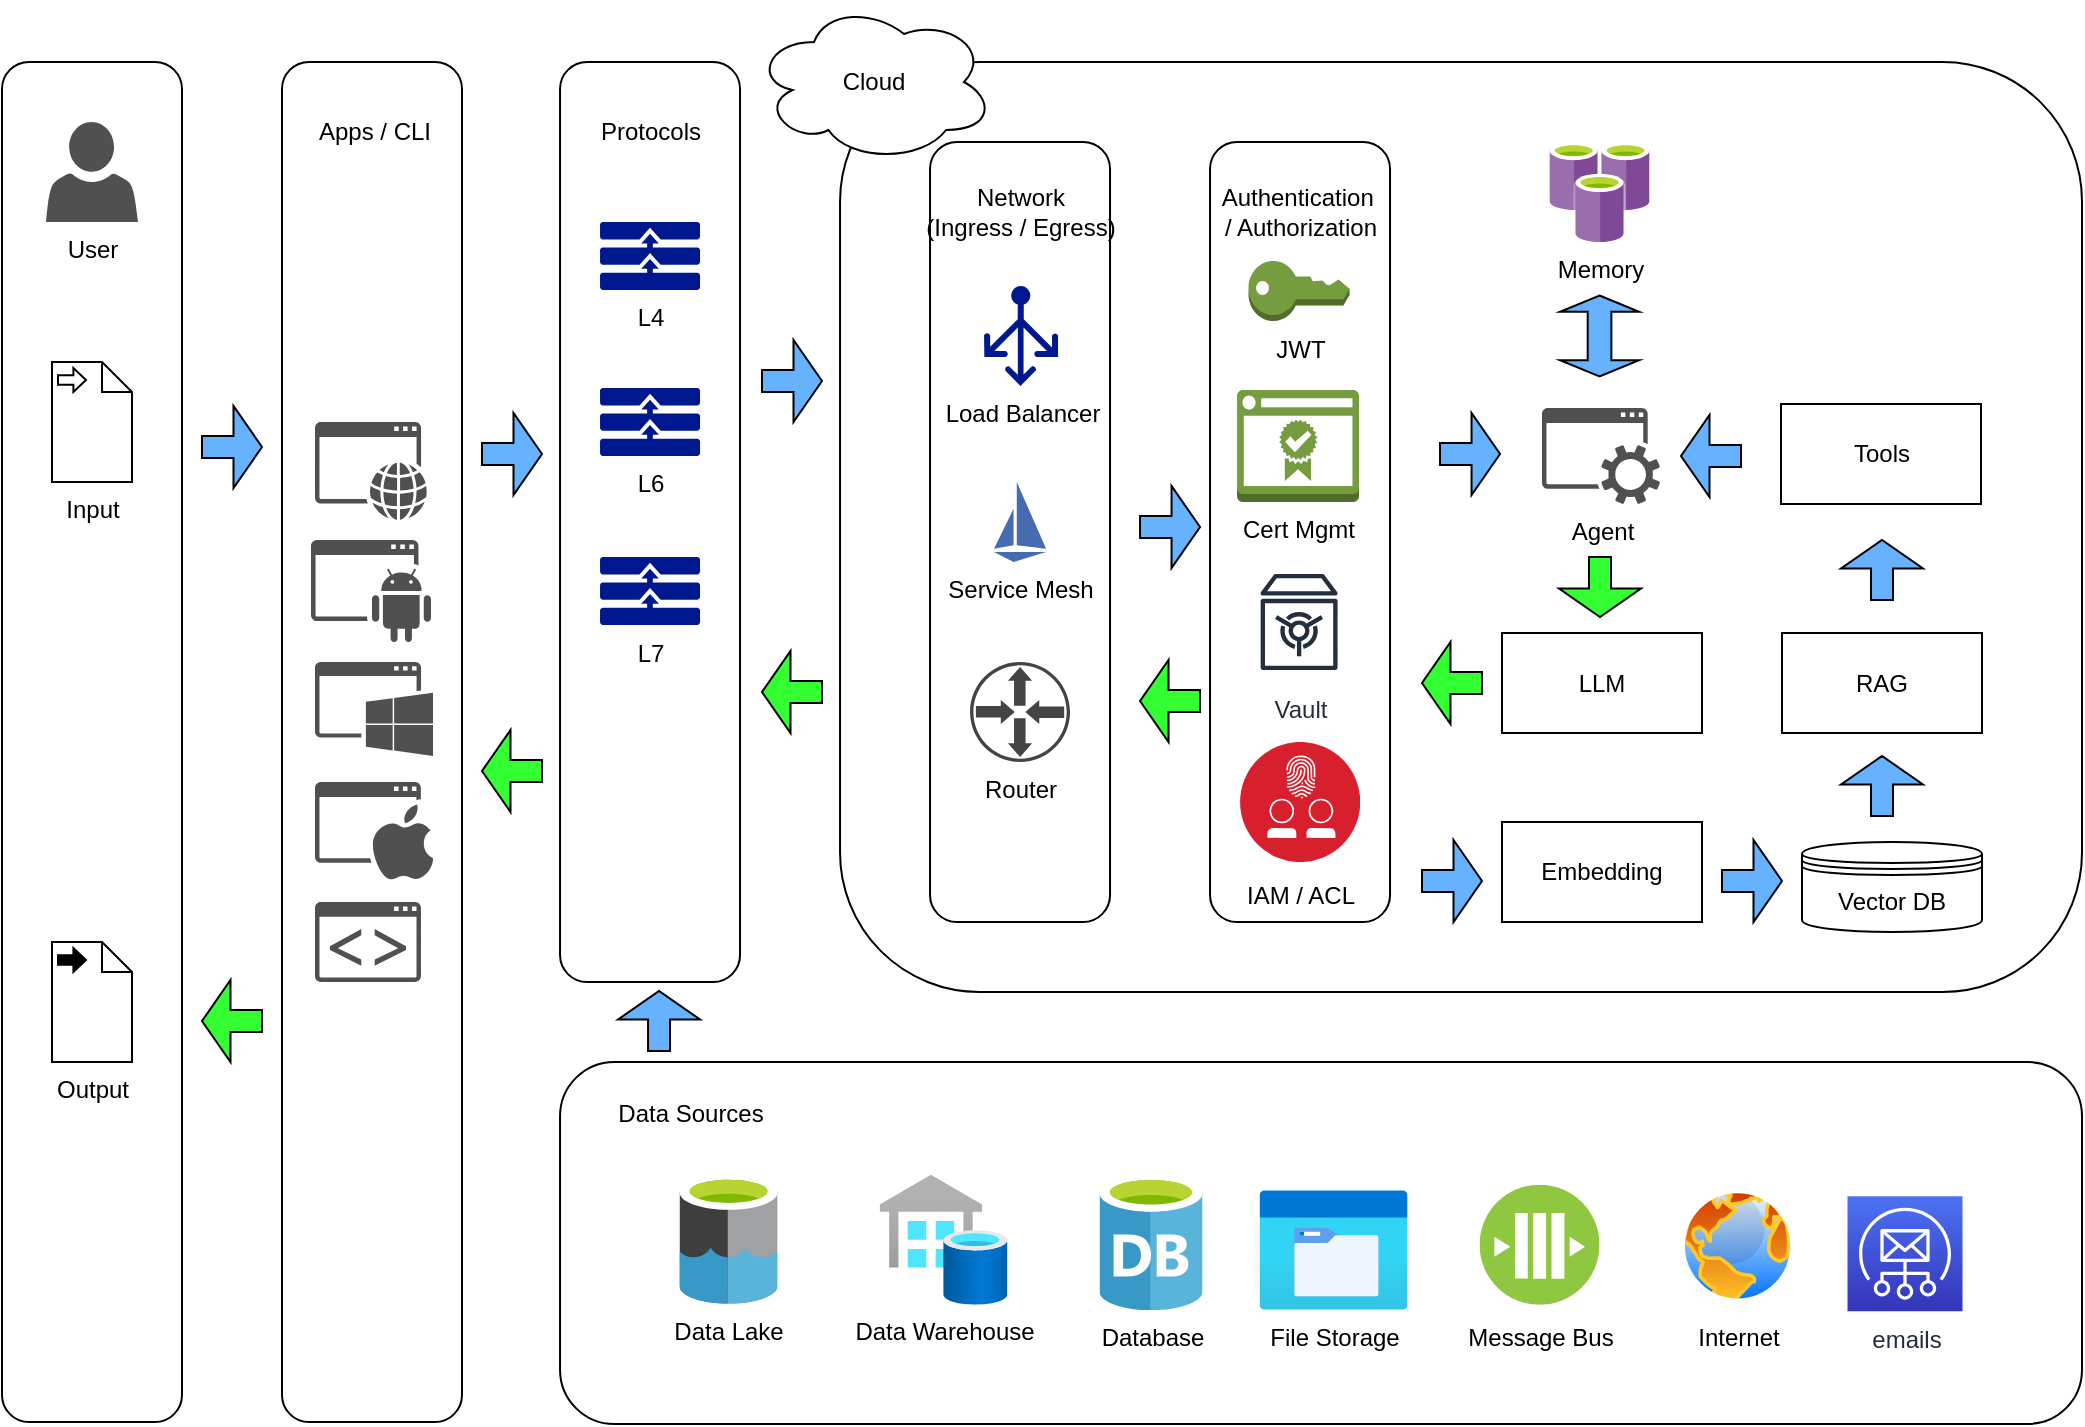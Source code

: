 <mxfile version="24.2.5" type="device">
  <diagram name="Page-1" id="ShMDCKniUP-cdcsQFPmj">
    <mxGraphModel dx="1114" dy="775" grid="1" gridSize="10" guides="1" tooltips="1" connect="1" arrows="1" fold="1" page="1" pageScale="1" pageWidth="850" pageHeight="1100" math="0" shadow="0">
      <root>
        <mxCell id="0" />
        <mxCell id="1" parent="0" />
        <mxCell id="YrfqTWabhQCqnrUzDYz0-15" value="" style="rounded=1;whiteSpace=wrap;html=1;" vertex="1" parent="1">
          <mxGeometry x="160" y="40" width="90" height="680" as="geometry" />
        </mxCell>
        <mxCell id="YrfqTWabhQCqnrUzDYz0-1" value="" style="rounded=1;whiteSpace=wrap;html=1;" vertex="1" parent="1">
          <mxGeometry x="20" y="40" width="90" height="680" as="geometry" />
        </mxCell>
        <mxCell id="YrfqTWabhQCqnrUzDYz0-5" value="User" style="sketch=0;pointerEvents=1;shadow=0;dashed=0;html=1;strokeColor=none;fillColor=#505050;labelPosition=center;verticalLabelPosition=bottom;verticalAlign=top;outlineConnect=0;align=center;shape=mxgraph.office.users.user;" vertex="1" parent="1">
          <mxGeometry x="42" y="70" width="46" height="50" as="geometry" />
        </mxCell>
        <mxCell id="YrfqTWabhQCqnrUzDYz0-6" value="Input" style="shape=mxgraph.bpmn.data;labelPosition=center;verticalLabelPosition=bottom;align=center;verticalAlign=top;size=15;html=1;bpmnTransferType=input;" vertex="1" parent="1">
          <mxGeometry x="45" y="190" width="40" height="60" as="geometry" />
        </mxCell>
        <mxCell id="YrfqTWabhQCqnrUzDYz0-7" value="Output" style="shape=mxgraph.bpmn.data;labelPosition=center;verticalLabelPosition=bottom;align=center;verticalAlign=top;size=15;html=1;bpmnTransferType=output;" vertex="1" parent="1">
          <mxGeometry x="45" y="480" width="40" height="60" as="geometry" />
        </mxCell>
        <mxCell id="YrfqTWabhQCqnrUzDYz0-8" value="" style="rounded=1;whiteSpace=wrap;html=1;" vertex="1" parent="1">
          <mxGeometry x="439.02" y="40" width="620.98" height="465" as="geometry" />
        </mxCell>
        <mxCell id="YrfqTWabhQCqnrUzDYz0-9" value="Agent" style="sketch=0;pointerEvents=1;shadow=0;dashed=0;html=1;strokeColor=none;fillColor=#505050;labelPosition=center;verticalLabelPosition=bottom;verticalAlign=top;outlineConnect=0;align=center;shape=mxgraph.office.concepts.service_application;" vertex="1" parent="1">
          <mxGeometry x="790" y="213" width="59" height="48" as="geometry" />
        </mxCell>
        <mxCell id="YrfqTWabhQCqnrUzDYz0-10" value="" style="sketch=0;pointerEvents=1;shadow=0;dashed=0;html=1;strokeColor=none;fillColor=#505050;labelPosition=center;verticalLabelPosition=bottom;verticalAlign=top;outlineConnect=0;align=center;shape=mxgraph.office.concepts.application_android;" vertex="1" parent="1">
          <mxGeometry x="174.5" y="279" width="60" height="51" as="geometry" />
        </mxCell>
        <mxCell id="YrfqTWabhQCqnrUzDYz0-11" value="" style="sketch=0;pointerEvents=1;shadow=0;dashed=0;html=1;strokeColor=none;fillColor=#505050;labelPosition=center;verticalLabelPosition=bottom;verticalAlign=top;outlineConnect=0;align=center;shape=mxgraph.office.concepts.application_web;" vertex="1" parent="1">
          <mxGeometry x="176.5" y="220" width="56" height="49" as="geometry" />
        </mxCell>
        <mxCell id="YrfqTWabhQCqnrUzDYz0-12" value="" style="sketch=0;pointerEvents=1;shadow=0;dashed=0;html=1;strokeColor=none;fillColor=#505050;labelPosition=center;verticalLabelPosition=bottom;verticalAlign=top;outlineConnect=0;align=center;shape=mxgraph.office.concepts.application_windows;" vertex="1" parent="1">
          <mxGeometry x="176.5" y="340" width="59" height="47" as="geometry" />
        </mxCell>
        <mxCell id="YrfqTWabhQCqnrUzDYz0-13" value="" style="sketch=0;pointerEvents=1;shadow=0;dashed=0;html=1;strokeColor=none;fillColor=#505050;labelPosition=center;verticalLabelPosition=bottom;verticalAlign=top;outlineConnect=0;align=center;shape=mxgraph.office.concepts.application_ios;" vertex="1" parent="1">
          <mxGeometry x="176.5" y="400" width="59" height="49" as="geometry" />
        </mxCell>
        <mxCell id="YrfqTWabhQCqnrUzDYz0-14" value="" style="sketch=0;pointerEvents=1;shadow=0;dashed=0;html=1;strokeColor=none;fillColor=#505050;labelPosition=center;verticalLabelPosition=bottom;verticalAlign=top;outlineConnect=0;align=center;shape=mxgraph.office.communications.ucwa_application;" vertex="1" parent="1">
          <mxGeometry x="176.5" y="460" width="53" height="40" as="geometry" />
        </mxCell>
        <mxCell id="YrfqTWabhQCqnrUzDYz0-16" value="Apps / CLI" style="text;html=1;align=center;verticalAlign=middle;resizable=0;points=[];autosize=1;strokeColor=none;fillColor=none;" vertex="1" parent="1">
          <mxGeometry x="166" y="60" width="80" height="30" as="geometry" />
        </mxCell>
        <mxCell id="YrfqTWabhQCqnrUzDYz0-17" value="Cloud" style="ellipse;shape=cloud;whiteSpace=wrap;html=1;" vertex="1" parent="1">
          <mxGeometry x="396.02" y="10" width="120" height="80" as="geometry" />
        </mxCell>
        <mxCell id="YrfqTWabhQCqnrUzDYz0-18" value="" style="rounded=1;whiteSpace=wrap;html=1;" vertex="1" parent="1">
          <mxGeometry x="299.02" y="540" width="760.98" height="181" as="geometry" />
        </mxCell>
        <mxCell id="YrfqTWabhQCqnrUzDYz0-20" value="Data Sources" style="text;html=1;align=center;verticalAlign=middle;resizable=0;points=[];autosize=1;strokeColor=none;fillColor=none;" vertex="1" parent="1">
          <mxGeometry x="314.02" y="551" width="100" height="30" as="geometry" />
        </mxCell>
        <mxCell id="YrfqTWabhQCqnrUzDYz0-22" value="Data Lake" style="image;sketch=0;aspect=fixed;html=1;points=[];align=center;fontSize=12;image=img/lib/mscae/Data_Lake.svg;" vertex="1" parent="1">
          <mxGeometry x="358.77" y="596.38" width="49.02" height="64.5" as="geometry" />
        </mxCell>
        <mxCell id="YrfqTWabhQCqnrUzDYz0-23" value="Data Warehouse" style="image;aspect=fixed;html=1;points=[];align=center;fontSize=12;image=img/lib/azure2/integration/SQL_Data_Warehouses.svg;" vertex="1" parent="1">
          <mxGeometry x="458.77" y="596.38" width="64" height="65" as="geometry" />
        </mxCell>
        <mxCell id="YrfqTWabhQCqnrUzDYz0-25" value="Database" style="image;sketch=0;aspect=fixed;html=1;points=[];align=center;fontSize=12;image=img/lib/mscae/Database_General.svg;" vertex="1" parent="1">
          <mxGeometry x="568.77" y="596.38" width="51.46" height="67.71" as="geometry" />
        </mxCell>
        <mxCell id="YrfqTWabhQCqnrUzDYz0-26" value="File Storage" style="image;aspect=fixed;html=1;points=[];align=center;fontSize=12;image=img/lib/azure2/general/Storage_Azure_Files.svg;" vertex="1" parent="1">
          <mxGeometry x="648.77" y="603.97" width="74" height="60.13" as="geometry" />
        </mxCell>
        <mxCell id="YrfqTWabhQCqnrUzDYz0-32" value="&lt;font color=&quot;#000000&quot;&gt;Message Bus&lt;/font&gt;" style="image;aspect=fixed;perimeter=ellipsePerimeter;html=1;align=center;shadow=0;dashed=0;fontColor=#4277BB;labelBackgroundColor=default;fontSize=12;spacingTop=3;image=img/lib/ibm/blockchain/message_bus.svg;" vertex="1" parent="1">
          <mxGeometry x="758.77" y="601.38" width="60" height="60" as="geometry" />
        </mxCell>
        <mxCell id="YrfqTWabhQCqnrUzDYz0-34" value="" style="rounded=1;whiteSpace=wrap;html=1;" vertex="1" parent="1">
          <mxGeometry x="299.02" y="40" width="90" height="460" as="geometry" />
        </mxCell>
        <mxCell id="YrfqTWabhQCqnrUzDYz0-35" value="Protocols" style="text;html=1;align=center;verticalAlign=middle;resizable=0;points=[];autosize=1;strokeColor=none;fillColor=none;" vertex="1" parent="1">
          <mxGeometry x="309.02" y="60" width="70" height="30" as="geometry" />
        </mxCell>
        <mxCell id="YrfqTWabhQCqnrUzDYz0-36" value="L4" style="sketch=0;aspect=fixed;pointerEvents=1;shadow=0;dashed=0;html=1;strokeColor=none;labelPosition=center;verticalLabelPosition=bottom;verticalAlign=top;align=center;fillColor=#00188D;shape=mxgraph.mscae.enterprise.protocol_stack" vertex="1" parent="1">
          <mxGeometry x="319.02" y="120" width="50" height="34" as="geometry" />
        </mxCell>
        <mxCell id="YrfqTWabhQCqnrUzDYz0-37" value="L6" style="sketch=0;aspect=fixed;pointerEvents=1;shadow=0;dashed=0;html=1;strokeColor=none;labelPosition=center;verticalLabelPosition=bottom;verticalAlign=top;align=center;fillColor=#00188D;shape=mxgraph.mscae.enterprise.protocol_stack" vertex="1" parent="1">
          <mxGeometry x="319.02" y="203" width="50" height="34" as="geometry" />
        </mxCell>
        <mxCell id="YrfqTWabhQCqnrUzDYz0-38" value="L7" style="sketch=0;aspect=fixed;pointerEvents=1;shadow=0;dashed=0;html=1;strokeColor=none;labelPosition=center;verticalLabelPosition=bottom;verticalAlign=top;align=center;fillColor=#00188D;shape=mxgraph.mscae.enterprise.protocol_stack" vertex="1" parent="1">
          <mxGeometry x="319.02" y="287.5" width="50" height="34" as="geometry" />
        </mxCell>
        <mxCell id="YrfqTWabhQCqnrUzDYz0-39" value="" style="rounded=1;whiteSpace=wrap;html=1;" vertex="1" parent="1">
          <mxGeometry x="484.02" y="80" width="90" height="390" as="geometry" />
        </mxCell>
        <mxCell id="YrfqTWabhQCqnrUzDYz0-40" value="Network&lt;div&gt;(Ingress / Egress)&lt;/div&gt;" style="text;html=1;align=center;verticalAlign=middle;resizable=0;points=[];autosize=1;strokeColor=none;fillColor=none;" vertex="1" parent="1">
          <mxGeometry x="469.02" y="95" width="120" height="40" as="geometry" />
        </mxCell>
        <mxCell id="YrfqTWabhQCqnrUzDYz0-41" value="Load Balancer" style="sketch=0;aspect=fixed;pointerEvents=1;shadow=0;dashed=0;html=1;strokeColor=none;labelPosition=center;verticalLabelPosition=bottom;verticalAlign=top;align=center;fillColor=#00188D;shape=mxgraph.azure.load_balancer_generic" vertex="1" parent="1">
          <mxGeometry x="511.02" y="152" width="37" height="50" as="geometry" />
        </mxCell>
        <mxCell id="YrfqTWabhQCqnrUzDYz0-42" value="Service Mesh" style="editableCssRules=.*;html=1;shape=image;verticalLabelPosition=bottom;labelBackgroundColor=#ffffff;verticalAlign=top;aspect=fixed;imageAspect=0;image=data:image/svg+xml,PHN2ZyB4bWxucz0iaHR0cDovL3d3dy53My5vcmcvMjAwMC9zdmciIHhtbG5zOnY9Imh0dHBzOi8vdmVjdGEuaW8vbmFubyIgd2lkdGg9IjE2MCIgaGVpZ2h0PSIyNDAiIHZpZXdCb3g9IjAgMCAxNjAgMjQwIj4mI3hhOwk8c3R5bGUgdHlwZT0idGV4dC9jc3MiPiYjeGE7CS5zdDB7ZmlsbDojNDY2YmIwO30mI3hhOwk8L3N0eWxlPiYjeGE7CTxwYXRoIGNsYXNzPSJzdDAiIGQ9Ik02MCAyNDBMMCAyMTBoMTYwem0wLTE2MEwwIDIwMGw2MC0xMHpNNzAgMHYxOTBsOTAgMTB6Ii8+JiN4YTs8L3N2Zz4=;fontColor=default;" vertex="1" parent="1">
          <mxGeometry x="516.02" y="250" width="26" height="40" as="geometry" />
        </mxCell>
        <mxCell id="YrfqTWabhQCqnrUzDYz0-43" value="Router" style="sketch=0;pointerEvents=1;shadow=0;dashed=0;html=1;strokeColor=none;fillColor=#434445;aspect=fixed;labelPosition=center;verticalLabelPosition=bottom;verticalAlign=top;align=center;outlineConnect=0;shape=mxgraph.vvd.physical_upstream_router;" vertex="1" parent="1">
          <mxGeometry x="504.02" y="340" width="50" height="50" as="geometry" />
        </mxCell>
        <mxCell id="YrfqTWabhQCqnrUzDYz0-44" value="" style="rounded=1;whiteSpace=wrap;html=1;" vertex="1" parent="1">
          <mxGeometry x="624.02" y="80" width="90" height="390" as="geometry" />
        </mxCell>
        <mxCell id="YrfqTWabhQCqnrUzDYz0-45" value="Authentication&amp;nbsp;&lt;div&gt;/ Authorization&lt;/div&gt;" style="text;html=1;align=center;verticalAlign=middle;resizable=0;points=[];autosize=1;strokeColor=none;fillColor=none;" vertex="1" parent="1">
          <mxGeometry x="619.02" y="95" width="100" height="40" as="geometry" />
        </mxCell>
        <mxCell id="YrfqTWabhQCqnrUzDYz0-46" value="JWT" style="outlineConnect=0;dashed=0;verticalLabelPosition=bottom;verticalAlign=top;align=center;html=1;shape=mxgraph.aws3.add_on;fillColor=#759C3E;gradientColor=none;" vertex="1" parent="1">
          <mxGeometry x="643.27" y="139.5" width="50.5" height="30" as="geometry" />
        </mxCell>
        <mxCell id="YrfqTWabhQCqnrUzDYz0-47" value="Cert Mgmt" style="outlineConnect=0;dashed=0;verticalLabelPosition=bottom;verticalAlign=top;align=center;html=1;shape=mxgraph.aws3.certificate_manager_2;fillColor=#759C3E;gradientColor=none;" vertex="1" parent="1">
          <mxGeometry x="637.52" y="204" width="61" height="56" as="geometry" />
        </mxCell>
        <mxCell id="YrfqTWabhQCqnrUzDYz0-48" value="Vault" style="sketch=0;outlineConnect=0;fontColor=#232F3E;gradientColor=none;strokeColor=#232F3E;fillColor=#ffffff;dashed=0;verticalLabelPosition=bottom;verticalAlign=top;align=center;html=1;fontSize=12;fontStyle=0;aspect=fixed;shape=mxgraph.aws4.resourceIcon;resIcon=mxgraph.aws4.vault;" vertex="1" parent="1">
          <mxGeometry x="638.52" y="290" width="60" height="60" as="geometry" />
        </mxCell>
        <mxCell id="YrfqTWabhQCqnrUzDYz0-49" value="&lt;font color=&quot;#000000&quot;&gt;IAM / ACL&lt;/font&gt;" style="image;aspect=fixed;perimeter=ellipsePerimeter;html=1;align=center;shadow=0;dashed=0;fontColor=#4277BB;labelBackgroundColor=default;fontSize=12;spacingTop=3;image=img/lib/ibm/security/identity_access_management.svg;" vertex="1" parent="1">
          <mxGeometry x="639.02" y="380" width="60" height="60" as="geometry" />
        </mxCell>
        <mxCell id="YrfqTWabhQCqnrUzDYz0-52" value="Vector DB" style="shape=datastore;whiteSpace=wrap;html=1;" vertex="1" parent="1">
          <mxGeometry x="920" y="430" width="90" height="45" as="geometry" />
        </mxCell>
        <mxCell id="YrfqTWabhQCqnrUzDYz0-53" value="Embedding" style="html=1;dashed=0;whiteSpace=wrap;" vertex="1" parent="1">
          <mxGeometry x="770" y="420" width="100" height="50" as="geometry" />
        </mxCell>
        <mxCell id="YrfqTWabhQCqnrUzDYz0-54" value="Memory" style="image;sketch=0;aspect=fixed;html=1;points=[];align=center;fontSize=12;image=img/lib/mscae/Azure_Cache_for_Redis.svg;" vertex="1" parent="1">
          <mxGeometry x="793.77" y="80" width="50" height="50" as="geometry" />
        </mxCell>
        <mxCell id="YrfqTWabhQCqnrUzDYz0-55" value="RAG" style="html=1;dashed=0;whiteSpace=wrap;" vertex="1" parent="1">
          <mxGeometry x="910" y="325.5" width="100" height="50" as="geometry" />
        </mxCell>
        <mxCell id="YrfqTWabhQCqnrUzDYz0-56" value="LLM" style="html=1;dashed=0;whiteSpace=wrap;" vertex="1" parent="1">
          <mxGeometry x="770" y="325.5" width="100" height="50" as="geometry" />
        </mxCell>
        <mxCell id="YrfqTWabhQCqnrUzDYz0-57" value="Tools" style="html=1;dashed=0;whiteSpace=wrap;" vertex="1" parent="1">
          <mxGeometry x="909.5" y="211" width="100" height="50" as="geometry" />
        </mxCell>
        <mxCell id="YrfqTWabhQCqnrUzDYz0-60" value="" style="shape=singleArrow;whiteSpace=wrap;html=1;arrowWidth=0.268;arrowSize=0.475;fillColor=#66B2FF;" vertex="1" parent="1">
          <mxGeometry x="120" y="212" width="30" height="41" as="geometry" />
        </mxCell>
        <mxCell id="YrfqTWabhQCqnrUzDYz0-61" value="" style="shape=singleArrow;whiteSpace=wrap;html=1;arrowWidth=0.268;arrowSize=0.475;direction=west;fillColor=#33FF33;" vertex="1" parent="1">
          <mxGeometry x="120" y="499" width="30" height="41" as="geometry" />
        </mxCell>
        <mxCell id="YrfqTWabhQCqnrUzDYz0-65" value="" style="shape=singleArrow;whiteSpace=wrap;html=1;arrowWidth=0.268;arrowSize=0.475;direction=north;fillColor=#66B2FF;" vertex="1" parent="1">
          <mxGeometry x="328.02" y="504.5" width="41" height="30" as="geometry" />
        </mxCell>
        <mxCell id="YrfqTWabhQCqnrUzDYz0-67" value="" style="shape=singleArrow;whiteSpace=wrap;html=1;arrowWidth=0.268;arrowSize=0.475;fillColor=#66B2FF;" vertex="1" parent="1">
          <mxGeometry x="260" y="215.5" width="30" height="41" as="geometry" />
        </mxCell>
        <mxCell id="YrfqTWabhQCqnrUzDYz0-68" value="" style="shape=singleArrow;whiteSpace=wrap;html=1;arrowWidth=0.268;arrowSize=0.475;direction=west;fillColor=#33FF33;" vertex="1" parent="1">
          <mxGeometry x="260" y="374" width="30" height="41" as="geometry" />
        </mxCell>
        <mxCell id="YrfqTWabhQCqnrUzDYz0-69" value="" style="shape=singleArrow;whiteSpace=wrap;html=1;arrowWidth=0.268;arrowSize=0.475;fillColor=#66B2FF;" vertex="1" parent="1">
          <mxGeometry x="400" y="179" width="30" height="41" as="geometry" />
        </mxCell>
        <mxCell id="YrfqTWabhQCqnrUzDYz0-70" value="" style="shape=singleArrow;whiteSpace=wrap;html=1;arrowWidth=0.268;arrowSize=0.475;direction=west;fillColor=#33FF33;" vertex="1" parent="1">
          <mxGeometry x="400" y="334.5" width="30" height="41" as="geometry" />
        </mxCell>
        <mxCell id="YrfqTWabhQCqnrUzDYz0-71" value="" style="shape=singleArrow;whiteSpace=wrap;html=1;arrowWidth=0.268;arrowSize=0.475;fillColor=#66B2FF;" vertex="1" parent="1">
          <mxGeometry x="589.02" y="252" width="30" height="41" as="geometry" />
        </mxCell>
        <mxCell id="YrfqTWabhQCqnrUzDYz0-72" value="" style="shape=singleArrow;whiteSpace=wrap;html=1;arrowWidth=0.268;arrowSize=0.475;fillColor=#66B2FF;" vertex="1" parent="1">
          <mxGeometry x="739.02" y="215.5" width="30" height="41" as="geometry" />
        </mxCell>
        <mxCell id="YrfqTWabhQCqnrUzDYz0-73" value="" style="shape=doubleArrow;whiteSpace=wrap;html=1;direction=south;fillColor=#66B2FF;" vertex="1" parent="1">
          <mxGeometry x="799.02" y="156.75" width="39.5" height="40.5" as="geometry" />
        </mxCell>
        <mxCell id="YrfqTWabhQCqnrUzDYz0-75" value="" style="shape=singleArrow;whiteSpace=wrap;html=1;arrowWidth=0.268;arrowSize=0.475;direction=west;fillColor=#66B2FF;" vertex="1" parent="1">
          <mxGeometry x="859.5" y="216.5" width="30" height="41" as="geometry" />
        </mxCell>
        <mxCell id="YrfqTWabhQCqnrUzDYz0-76" value="" style="shape=singleArrow;whiteSpace=wrap;html=1;arrowWidth=0.268;arrowSize=0.475;fillColor=#66B2FF;" vertex="1" parent="1">
          <mxGeometry x="730" y="429" width="30" height="41" as="geometry" />
        </mxCell>
        <mxCell id="YrfqTWabhQCqnrUzDYz0-77" value="" style="shape=singleArrow;whiteSpace=wrap;html=1;arrowWidth=0.268;arrowSize=0.475;fillColor=#66B2FF;" vertex="1" parent="1">
          <mxGeometry x="880" y="429" width="30" height="41" as="geometry" />
        </mxCell>
        <mxCell id="YrfqTWabhQCqnrUzDYz0-78" value="" style="shape=singleArrow;whiteSpace=wrap;html=1;arrowWidth=0.268;arrowSize=0.475;direction=north;fillColor=#66B2FF;" vertex="1" parent="1">
          <mxGeometry x="939.5" y="387" width="41" height="30" as="geometry" />
        </mxCell>
        <mxCell id="YrfqTWabhQCqnrUzDYz0-79" value="" style="shape=singleArrow;whiteSpace=wrap;html=1;arrowWidth=0.268;arrowSize=0.475;direction=north;fillColor=#66B2FF;" vertex="1" parent="1">
          <mxGeometry x="939.5" y="279" width="41" height="30" as="geometry" />
        </mxCell>
        <mxCell id="YrfqTWabhQCqnrUzDYz0-80" value="" style="shape=singleArrow;whiteSpace=wrap;html=1;arrowWidth=0.268;arrowSize=0.475;direction=south;fillColor=#33FF33;" vertex="1" parent="1">
          <mxGeometry x="798.5" y="287.5" width="41" height="30" as="geometry" />
        </mxCell>
        <mxCell id="YrfqTWabhQCqnrUzDYz0-83" value="" style="shape=singleArrow;whiteSpace=wrap;html=1;arrowWidth=0.268;arrowSize=0.475;direction=west;fillColor=#33FF33;" vertex="1" parent="1">
          <mxGeometry x="730" y="330" width="30" height="41" as="geometry" />
        </mxCell>
        <mxCell id="YrfqTWabhQCqnrUzDYz0-84" value="" style="shape=singleArrow;whiteSpace=wrap;html=1;arrowWidth=0.268;arrowSize=0.475;direction=west;fillColor=#33FF33;" vertex="1" parent="1">
          <mxGeometry x="589.02" y="339" width="30" height="41" as="geometry" />
        </mxCell>
        <mxCell id="YrfqTWabhQCqnrUzDYz0-85" value="Internet" style="image;aspect=fixed;perimeter=ellipsePerimeter;html=1;align=center;shadow=0;dashed=0;spacingTop=3;image=img/lib/active_directory/internet_globe.svg;" vertex="1" parent="1">
          <mxGeometry x="858.27" y="602.38" width="59" height="59" as="geometry" />
        </mxCell>
        <mxCell id="YrfqTWabhQCqnrUzDYz0-86" value="emails" style="sketch=0;points=[[0,0,0],[0.25,0,0],[0.5,0,0],[0.75,0,0],[1,0,0],[0,1,0],[0.25,1,0],[0.5,1,0],[0.75,1,0],[1,1,0],[0,0.25,0],[0,0.5,0],[0,0.75,0],[1,0.25,0],[1,0.5,0],[1,0.75,0]];outlineConnect=0;fontColor=#232F3E;gradientColor=#4D72F3;gradientDirection=north;fillColor=#3334B9;strokeColor=#ffffff;dashed=0;verticalLabelPosition=bottom;verticalAlign=top;align=center;html=1;fontSize=12;fontStyle=0;aspect=fixed;shape=mxgraph.aws4.resourceIcon;resIcon=mxgraph.aws4.simple_email_service;" vertex="1" parent="1">
          <mxGeometry x="942.75" y="607.13" width="57.5" height="57.5" as="geometry" />
        </mxCell>
      </root>
    </mxGraphModel>
  </diagram>
</mxfile>
